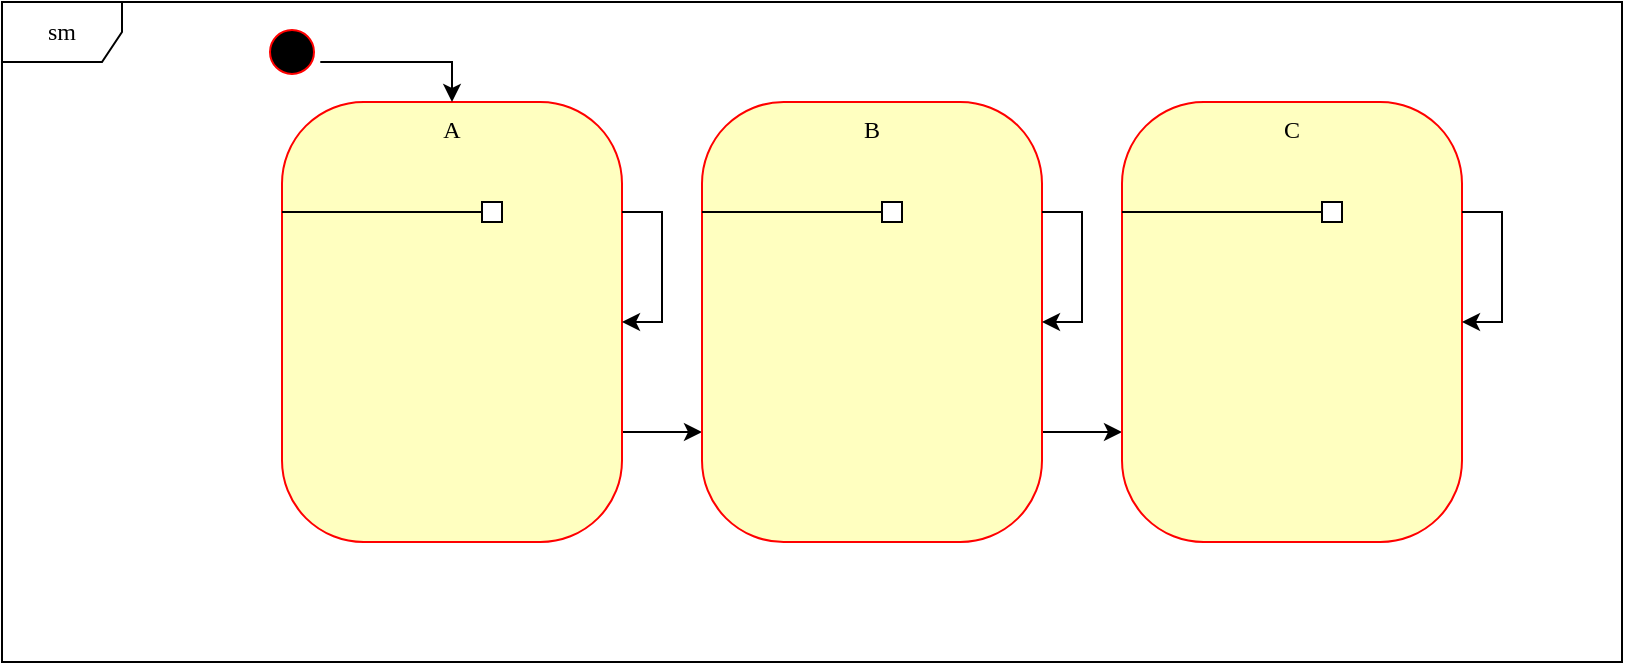 <mxfile version="20.3.2" type="device"><diagram id="YKBjTKGMOBF2p5uhFZQw" name="Sefl and re-entrance"><mxGraphModel dx="926" dy="685" grid="1" gridSize="10" guides="1" tooltips="1" connect="1" arrows="1" fold="1" page="1" pageScale="1" pageWidth="850" pageHeight="1100" math="0" shadow="0"><root><mxCell id="0"/><mxCell id="1" parent="0"/><mxCell id="twPTelytEAIwxnEzPvE8-1" value="sm" style="shape=umlFrame;whiteSpace=wrap;html=1;rounded=1;shadow=0;comic=0;labelBackgroundColor=none;strokeWidth=1;fontFamily=Verdana;fontSize=12;align=center;" parent="1" vertex="1"><mxGeometry x="30" y="30" width="810" height="330" as="geometry"/></mxCell><mxCell id="_rrB8YRX0DrZ2EH2kqbe-18" style="edgeStyle=orthogonalEdgeStyle;rounded=0;orthogonalLoop=1;jettySize=auto;html=1;entryX=0;entryY=0.75;entryDx=0;entryDy=0;exitX=1;exitY=0.75;exitDx=0;exitDy=0;" edge="1" parent="1" source="twPTelytEAIwxnEzPvE8-2" target="_rrB8YRX0DrZ2EH2kqbe-9"><mxGeometry relative="1" as="geometry"/></mxCell><mxCell id="twPTelytEAIwxnEzPvE8-2" value="A" style="rounded=1;whiteSpace=wrap;html=1;arcSize=24;fillColor=#ffffc0;strokeColor=#ff0000;shadow=0;comic=0;labelBackgroundColor=none;fontFamily=Verdana;fontSize=12;fontColor=#000000;align=center;verticalAlign=top;" parent="1" vertex="1"><mxGeometry x="170" y="80" width="170" height="220" as="geometry"/></mxCell><mxCell id="twPTelytEAIwxnEzPvE8-8" style="edgeStyle=orthogonalEdgeStyle;rounded=0;orthogonalLoop=1;jettySize=auto;html=1;entryX=0.5;entryY=0;entryDx=0;entryDy=0;" parent="1" source="twPTelytEAIwxnEzPvE8-9" target="twPTelytEAIwxnEzPvE8-2" edge="1"><mxGeometry relative="1" as="geometry"><Array as="points"><mxPoint x="255" y="60"/></Array></mxGeometry></mxCell><mxCell id="twPTelytEAIwxnEzPvE8-9" value="" style="ellipse;html=1;shape=startState;fillColor=#000000;strokeColor=#ff0000;rounded=1;shadow=0;comic=0;labelBackgroundColor=none;fontFamily=Verdana;fontSize=12;fontColor=#000000;align=center;direction=south;" parent="1" vertex="1"><mxGeometry x="160" y="40" width="30" height="30" as="geometry"/></mxCell><mxCell id="8lL4V4ylc4chIpqy5Nob-13" value="" style="endArrow=none;html=1;rounded=0;exitX=0;exitY=0.5;exitDx=0;exitDy=0;entryX=0;entryY=0.25;entryDx=0;entryDy=0;" parent="1" source="8lL4V4ylc4chIpqy5Nob-14" target="twPTelytEAIwxnEzPvE8-2" edge="1"><mxGeometry width="50" height="50" relative="1" as="geometry"><mxPoint x="360" y="230" as="sourcePoint"/><mxPoint x="410" y="320" as="targetPoint"/><Array as="points"/></mxGeometry></mxCell><mxCell id="_rrB8YRX0DrZ2EH2kqbe-5" style="edgeStyle=orthogonalEdgeStyle;rounded=0;orthogonalLoop=1;jettySize=auto;html=1;exitX=1;exitY=0.25;exitDx=0;exitDy=0;entryX=1;entryY=0.5;entryDx=0;entryDy=0;" edge="1" parent="1" source="twPTelytEAIwxnEzPvE8-2" target="twPTelytEAIwxnEzPvE8-2"><mxGeometry relative="1" as="geometry"/></mxCell><mxCell id="8lL4V4ylc4chIpqy5Nob-14" value="" style="whiteSpace=wrap;html=1;aspect=fixed;" parent="1" vertex="1"><mxGeometry x="270" y="130" width="10" height="10" as="geometry"/></mxCell><mxCell id="_rrB8YRX0DrZ2EH2kqbe-17" style="edgeStyle=orthogonalEdgeStyle;rounded=0;orthogonalLoop=1;jettySize=auto;html=1;exitX=1;exitY=0.75;exitDx=0;exitDy=0;entryX=0;entryY=0.75;entryDx=0;entryDy=0;" edge="1" parent="1" source="_rrB8YRX0DrZ2EH2kqbe-9" target="_rrB8YRX0DrZ2EH2kqbe-13"><mxGeometry relative="1" as="geometry"/></mxCell><mxCell id="_rrB8YRX0DrZ2EH2kqbe-9" value="B" style="rounded=1;whiteSpace=wrap;html=1;arcSize=24;fillColor=#ffffc0;strokeColor=#ff0000;shadow=0;comic=0;labelBackgroundColor=none;fontFamily=Verdana;fontSize=12;fontColor=#000000;align=center;verticalAlign=top;" vertex="1" parent="1"><mxGeometry x="380" y="80" width="170" height="220" as="geometry"/></mxCell><mxCell id="_rrB8YRX0DrZ2EH2kqbe-10" value="" style="endArrow=none;html=1;rounded=0;exitX=0;exitY=0.5;exitDx=0;exitDy=0;entryX=0;entryY=0.25;entryDx=0;entryDy=0;" edge="1" parent="1" source="_rrB8YRX0DrZ2EH2kqbe-12" target="_rrB8YRX0DrZ2EH2kqbe-9"><mxGeometry width="50" height="50" relative="1" as="geometry"><mxPoint x="560" y="230" as="sourcePoint"/><mxPoint x="610" y="320" as="targetPoint"/><Array as="points"/></mxGeometry></mxCell><mxCell id="_rrB8YRX0DrZ2EH2kqbe-11" style="edgeStyle=orthogonalEdgeStyle;rounded=0;orthogonalLoop=1;jettySize=auto;html=1;exitX=1;exitY=0.25;exitDx=0;exitDy=0;entryX=1;entryY=0.5;entryDx=0;entryDy=0;" edge="1" parent="1" source="_rrB8YRX0DrZ2EH2kqbe-9" target="_rrB8YRX0DrZ2EH2kqbe-9"><mxGeometry relative="1" as="geometry"/></mxCell><mxCell id="_rrB8YRX0DrZ2EH2kqbe-12" value="" style="whiteSpace=wrap;html=1;aspect=fixed;" vertex="1" parent="1"><mxGeometry x="470" y="130" width="10" height="10" as="geometry"/></mxCell><mxCell id="_rrB8YRX0DrZ2EH2kqbe-13" value="C" style="rounded=1;whiteSpace=wrap;html=1;arcSize=24;fillColor=#ffffc0;strokeColor=#ff0000;shadow=0;comic=0;labelBackgroundColor=none;fontFamily=Verdana;fontSize=12;fontColor=#000000;align=center;verticalAlign=top;" vertex="1" parent="1"><mxGeometry x="590" y="80" width="170" height="220" as="geometry"/></mxCell><mxCell id="_rrB8YRX0DrZ2EH2kqbe-14" value="" style="endArrow=none;html=1;rounded=0;exitX=0;exitY=0.5;exitDx=0;exitDy=0;entryX=0;entryY=0.25;entryDx=0;entryDy=0;" edge="1" parent="1" source="_rrB8YRX0DrZ2EH2kqbe-16" target="_rrB8YRX0DrZ2EH2kqbe-13"><mxGeometry width="50" height="50" relative="1" as="geometry"><mxPoint x="780" y="230" as="sourcePoint"/><mxPoint x="830" y="320" as="targetPoint"/><Array as="points"/></mxGeometry></mxCell><mxCell id="_rrB8YRX0DrZ2EH2kqbe-15" style="edgeStyle=orthogonalEdgeStyle;rounded=0;orthogonalLoop=1;jettySize=auto;html=1;exitX=1;exitY=0.25;exitDx=0;exitDy=0;entryX=1;entryY=0.5;entryDx=0;entryDy=0;" edge="1" parent="1" source="_rrB8YRX0DrZ2EH2kqbe-13" target="_rrB8YRX0DrZ2EH2kqbe-13"><mxGeometry relative="1" as="geometry"/></mxCell><mxCell id="_rrB8YRX0DrZ2EH2kqbe-16" value="" style="whiteSpace=wrap;html=1;aspect=fixed;" vertex="1" parent="1"><mxGeometry x="690" y="130" width="10" height="10" as="geometry"/></mxCell></root></mxGraphModel></diagram></mxfile>